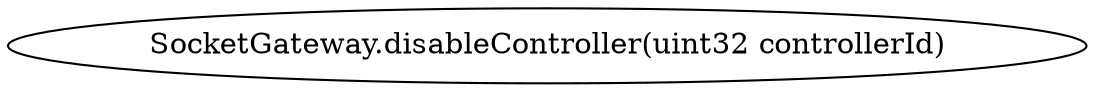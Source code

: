 digraph "" {
	graph [bb="0,0,440.4,36"];
	node [label="\N"];
	"SocketGateway.disableController(uint32 controllerId)"	 [height=0.5,
		pos="220.2,18",
		width=6.1167];
}
